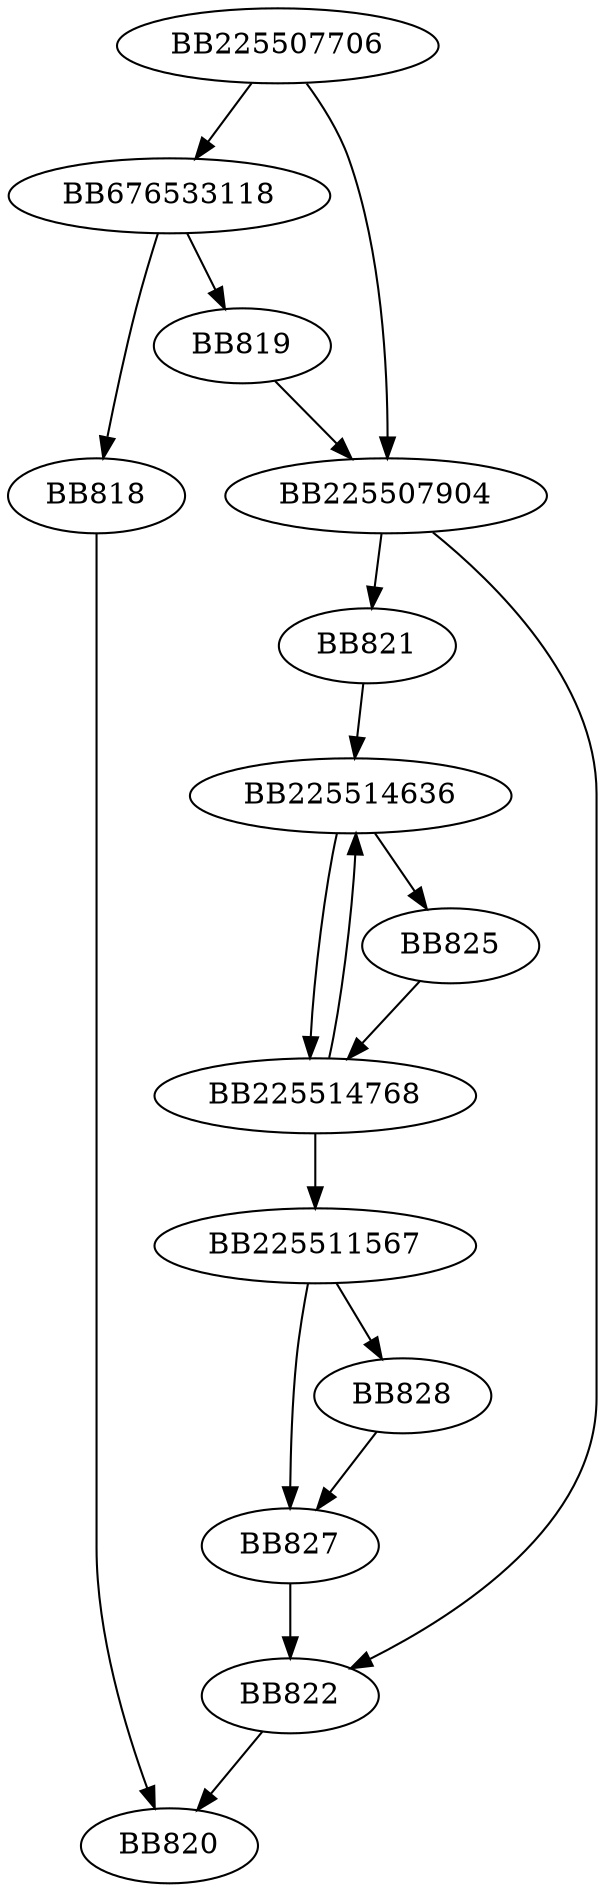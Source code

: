 digraph G{
	BB225507706->BB676533118;
	BB225507706->BB225507904;
	BB676533118->BB818;
	BB676533118->BB819;
	BB818->BB820;
	BB819->BB225507904;
	BB225507904->BB821;
	BB225507904->BB822;
	BB821->BB225514636;
	BB225514636->BB225514768;
	BB225514636->BB825;
	BB825->BB225514768;
	BB225514768->BB225514636;
	BB225514768->BB225511567;
	BB225511567->BB827;
	BB225511567->BB828;
	BB828->BB827;
	BB827->BB822;
	BB822->BB820;
}
